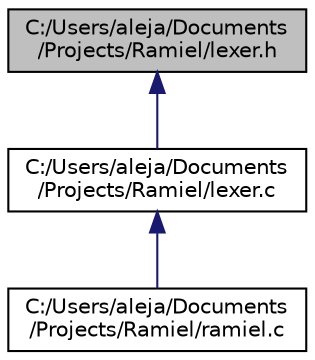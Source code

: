 digraph "C:/Users/aleja/Documents/Projects/Ramiel/lexer.h"
{
  edge [fontname="Helvetica",fontsize="10",labelfontname="Helvetica",labelfontsize="10"];
  node [fontname="Helvetica",fontsize="10",shape=record];
  Node9 [label="C:/Users/aleja/Documents\l/Projects/Ramiel/lexer.h",height=0.2,width=0.4,color="black", fillcolor="grey75", style="filled", fontcolor="black"];
  Node9 -> Node10 [dir="back",color="midnightblue",fontsize="10",style="solid"];
  Node10 [label="C:/Users/aleja/Documents\l/Projects/Ramiel/lexer.c",height=0.2,width=0.4,color="black", fillcolor="white", style="filled",URL="$lexer_8c.html"];
  Node10 -> Node11 [dir="back",color="midnightblue",fontsize="10",style="solid"];
  Node11 [label="C:/Users/aleja/Documents\l/Projects/Ramiel/ramiel.c",height=0.2,width=0.4,color="black", fillcolor="white", style="filled",URL="$ramiel_8c.html"];
}
